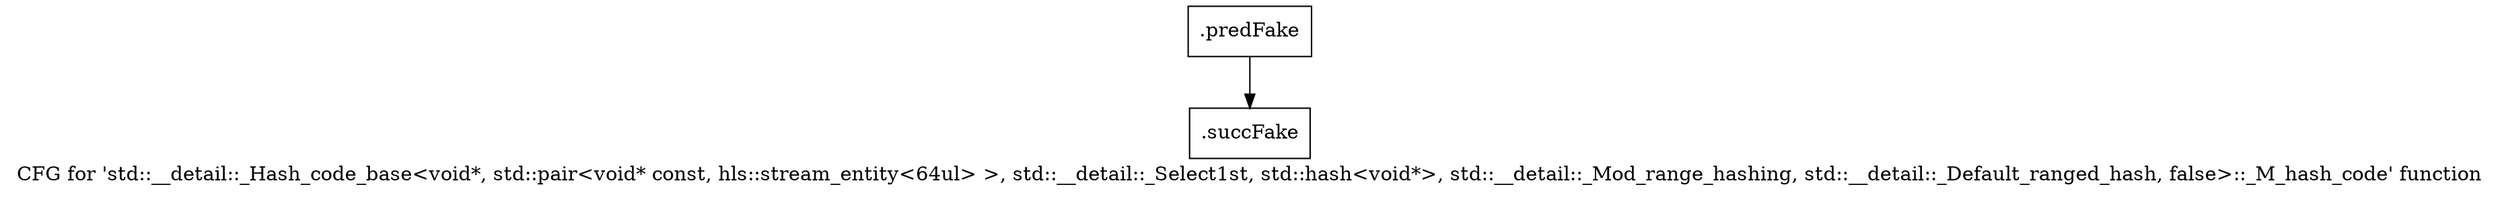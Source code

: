 digraph "CFG for 'std::__detail::_Hash_code_base\<void*, std::pair\<void* const, hls::stream_entity\<64ul\> \>, std::__detail::_Select1st, std::hash\<void*\>, std::__detail::_Mod_range_hashing, std::__detail::_Default_ranged_hash, false\>::_M_hash_code' function" {
	label="CFG for 'std::__detail::_Hash_code_base\<void*, std::pair\<void* const, hls::stream_entity\<64ul\> \>, std::__detail::_Select1st, std::hash\<void*\>, std::__detail::_Mod_range_hashing, std::__detail::_Default_ranged_hash, false\>::_M_hash_code' function";

	Node0x5c32d50 [shape=record,filename="",linenumber="",label="{.predFake}"];
	Node0x5c32d50 -> Node0x613be10[ callList="" memoryops="" filename="/mnt/xilinx/Vitis_HLS/2021.2/tps/lnx64/gcc-6.2.0/lib/gcc/x86_64-pc-linux-gnu/6.2.0/../../../../include/c++/6.2.0/bits/hashtable_policy.h" execusionnum="21"];
	Node0x613be10 [shape=record,filename="/mnt/xilinx/Vitis_HLS/2021.2/tps/lnx64/gcc-6.2.0/lib/gcc/x86_64-pc-linux-gnu/6.2.0/../../../../include/c++/6.2.0/bits/hashtable_policy.h",linenumber="1167",label="{.succFake}"];
}
